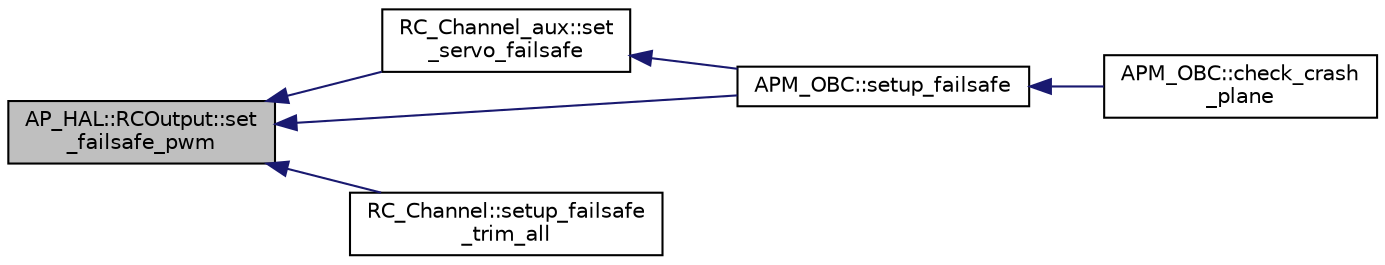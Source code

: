 digraph "AP_HAL::RCOutput::set_failsafe_pwm"
{
 // INTERACTIVE_SVG=YES
  edge [fontname="Helvetica",fontsize="10",labelfontname="Helvetica",labelfontsize="10"];
  node [fontname="Helvetica",fontsize="10",shape=record];
  rankdir="LR";
  Node1 [label="AP_HAL::RCOutput::set\l_failsafe_pwm",height=0.2,width=0.4,color="black", fillcolor="grey75", style="filled" fontcolor="black"];
  Node1 -> Node2 [dir="back",color="midnightblue",fontsize="10",style="solid",fontname="Helvetica"];
  Node2 [label="RC_Channel_aux::set\l_servo_failsafe",height=0.2,width=0.4,color="black", fillcolor="white", style="filled",URL="$classRC__Channel__aux.html#a987891f25f46d7795db08233cf68d81b"];
  Node2 -> Node3 [dir="back",color="midnightblue",fontsize="10",style="solid",fontname="Helvetica"];
  Node3 [label="APM_OBC::setup_failsafe",height=0.2,width=0.4,color="black", fillcolor="white", style="filled",URL="$classAPM__OBC.html#adf90097b54be3e9ffbf21f675e411b6c"];
  Node3 -> Node4 [dir="back",color="midnightblue",fontsize="10",style="solid",fontname="Helvetica"];
  Node4 [label="APM_OBC::check_crash\l_plane",height=0.2,width=0.4,color="black", fillcolor="white", style="filled",URL="$classAPM__OBC.html#acfedfcd0f28b1d53b722766e321b534e"];
  Node1 -> Node3 [dir="back",color="midnightblue",fontsize="10",style="solid",fontname="Helvetica"];
  Node1 -> Node5 [dir="back",color="midnightblue",fontsize="10",style="solid",fontname="Helvetica"];
  Node5 [label="RC_Channel::setup_failsafe\l_trim_all",height=0.2,width=0.4,color="black", fillcolor="white", style="filled",URL="$classRC__Channel.html#a9f1951bc4d01acd73009c2983d8ec6b1"];
}
